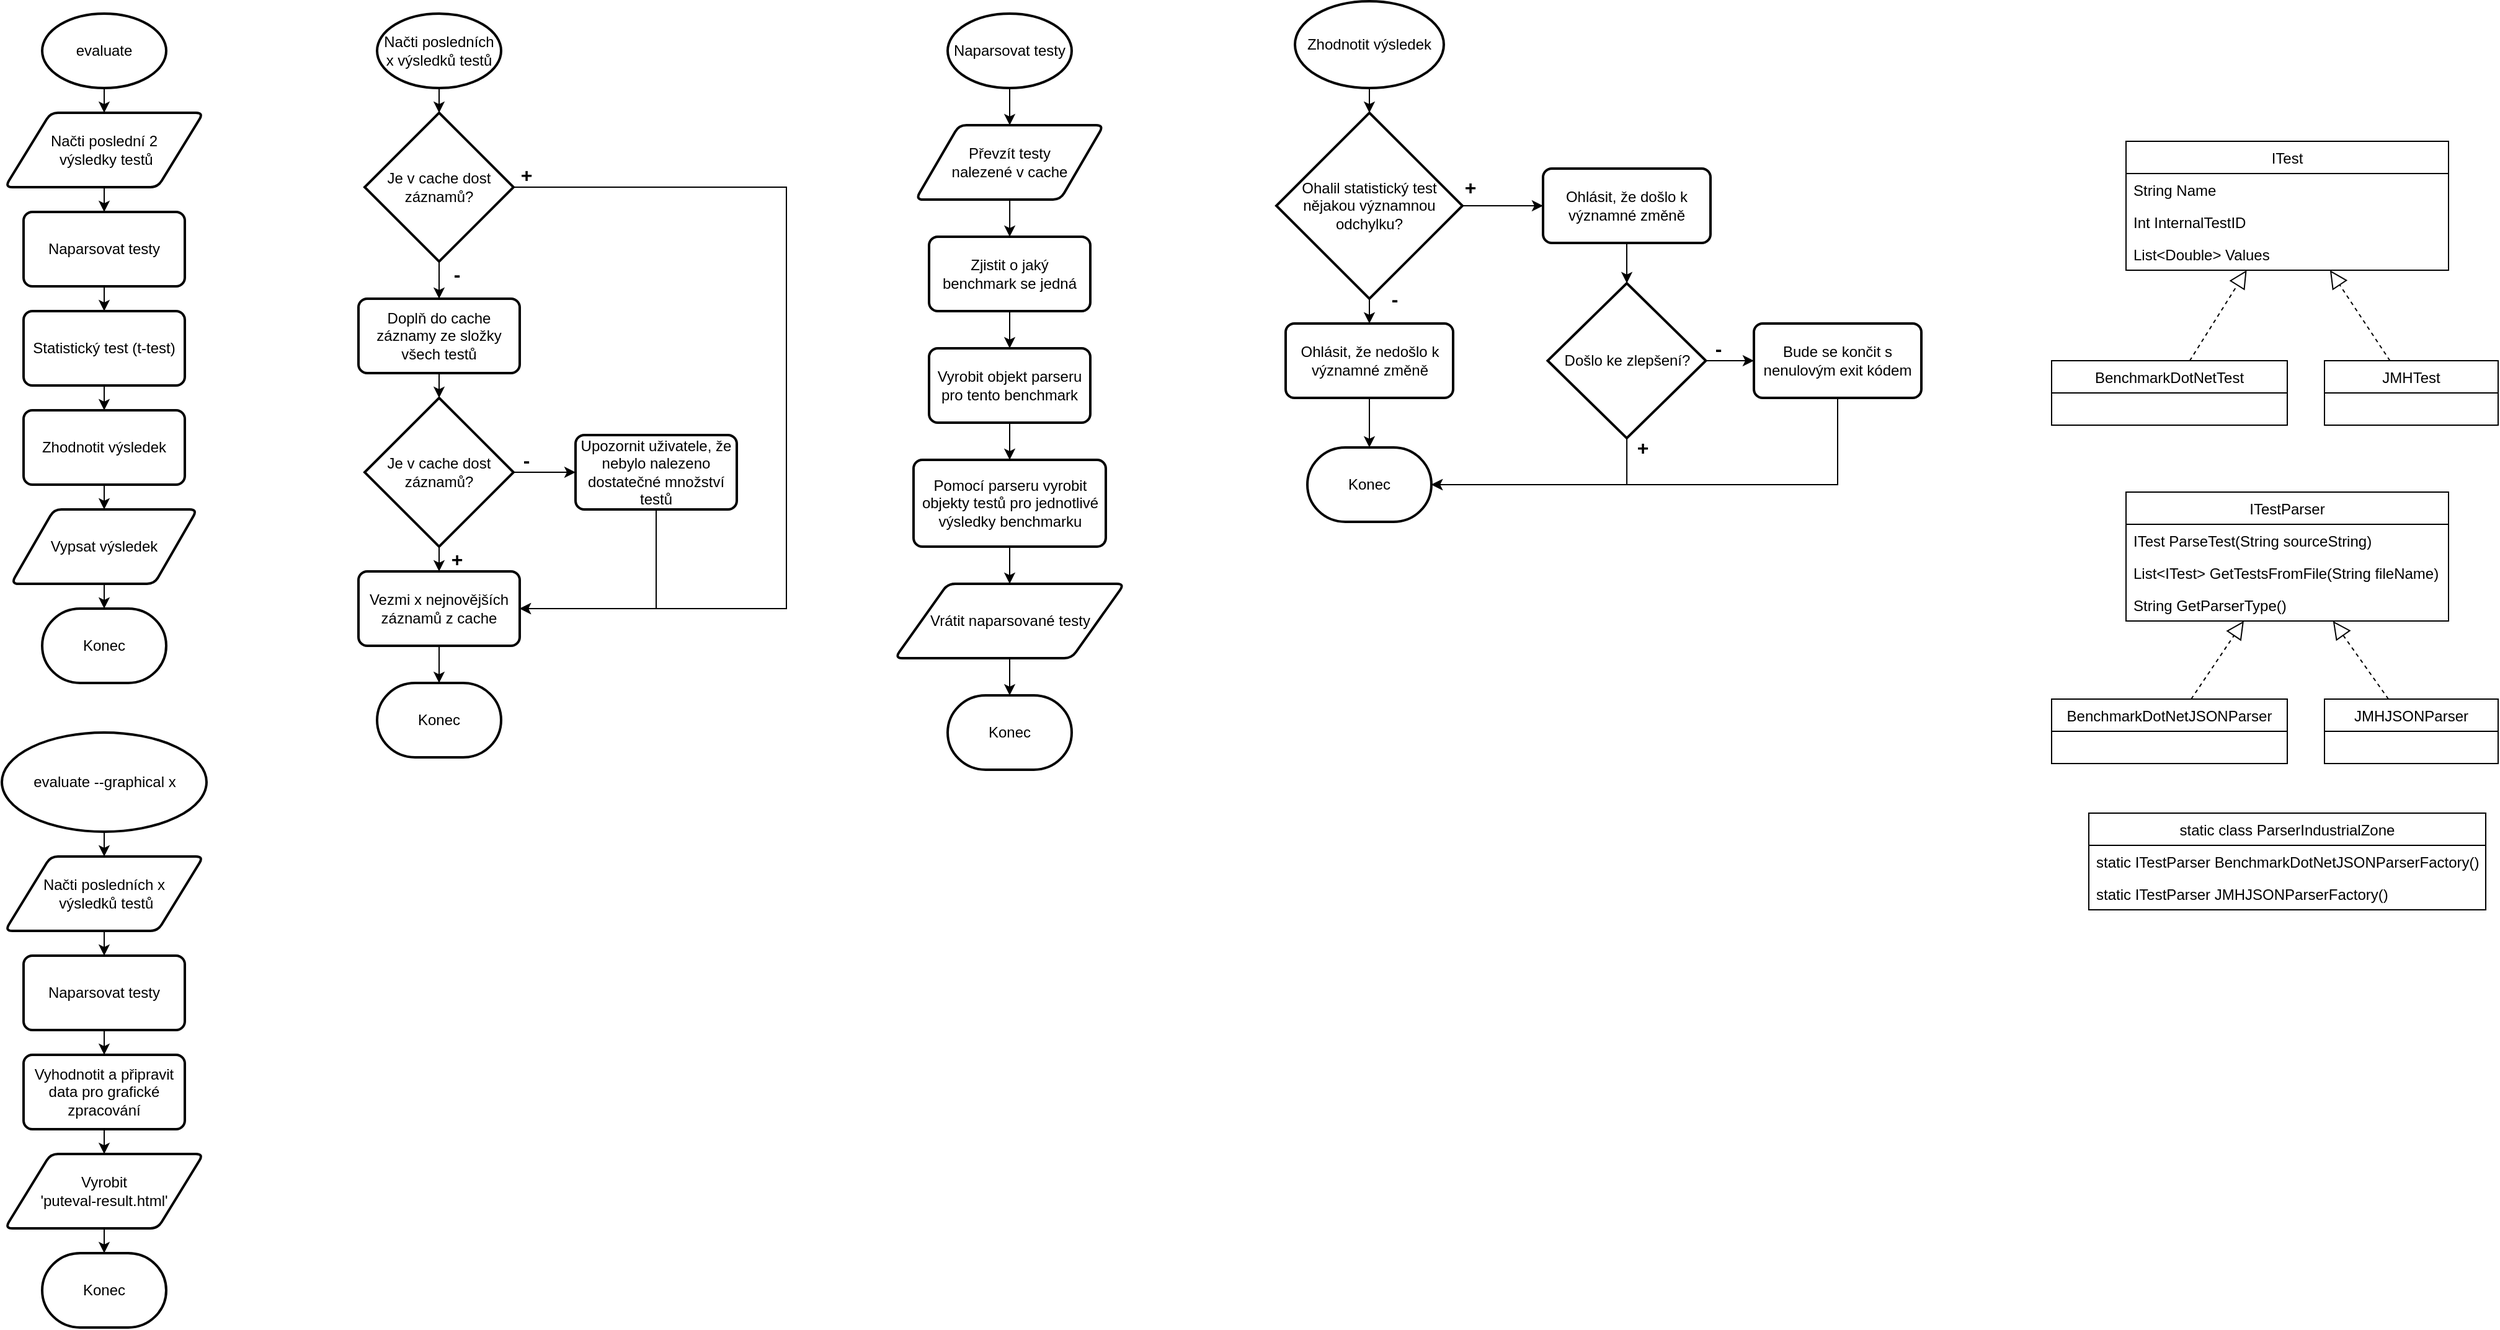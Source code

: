 <mxfile version="13.9.9" type="device"><diagram id="C5RBs43oDa-KdzZeNtuy" name="Page-1"><mxGraphModel dx="1422" dy="822" grid="1" gridSize="10" guides="1" tooltips="1" connect="1" arrows="1" fold="1" page="1" pageScale="1" pageWidth="827" pageHeight="1169" math="0" shadow="0"><root><mxCell id="WIyWlLk6GJQsqaUBKTNV-0"/><mxCell id="WIyWlLk6GJQsqaUBKTNV-1" parent="WIyWlLk6GJQsqaUBKTNV-0"/><mxCell id="ec9dL8fwrYydk1VaPHVb-3" style="edgeStyle=orthogonalEdgeStyle;rounded=0;orthogonalLoop=1;jettySize=auto;html=1;" parent="WIyWlLk6GJQsqaUBKTNV-1" source="ec9dL8fwrYydk1VaPHVb-0" target="ec9dL8fwrYydk1VaPHVb-1" edge="1"><mxGeometry relative="1" as="geometry"/></mxCell><mxCell id="ec9dL8fwrYydk1VaPHVb-0" value="evaluate" style="strokeWidth=2;html=1;shape=mxgraph.flowchart.start_1;whiteSpace=wrap;" parent="WIyWlLk6GJQsqaUBKTNV-1" vertex="1"><mxGeometry x="80" y="30" width="100" height="60" as="geometry"/></mxCell><mxCell id="ec9dL8fwrYydk1VaPHVb-5" style="edgeStyle=orthogonalEdgeStyle;rounded=0;orthogonalLoop=1;jettySize=auto;html=1;" parent="WIyWlLk6GJQsqaUBKTNV-1" source="ec9dL8fwrYydk1VaPHVb-1" target="ec9dL8fwrYydk1VaPHVb-4" edge="1"><mxGeometry relative="1" as="geometry"/></mxCell><mxCell id="ec9dL8fwrYydk1VaPHVb-1" value="Načti poslední 2&lt;br&gt;&amp;nbsp;výsledky testů" style="shape=parallelogram;html=1;strokeWidth=2;perimeter=parallelogramPerimeter;whiteSpace=wrap;rounded=1;arcSize=12;size=0.23;" parent="WIyWlLk6GJQsqaUBKTNV-1" vertex="1"><mxGeometry x="50" y="110" width="160" height="60" as="geometry"/></mxCell><mxCell id="ec9dL8fwrYydk1VaPHVb-7" style="edgeStyle=orthogonalEdgeStyle;rounded=0;orthogonalLoop=1;jettySize=auto;html=1;" parent="WIyWlLk6GJQsqaUBKTNV-1" source="ec9dL8fwrYydk1VaPHVb-4" target="ec9dL8fwrYydk1VaPHVb-6" edge="1"><mxGeometry relative="1" as="geometry"/></mxCell><mxCell id="ec9dL8fwrYydk1VaPHVb-4" value="Naparsovat testy" style="rounded=1;whiteSpace=wrap;html=1;absoluteArcSize=1;arcSize=14;strokeWidth=2;" parent="WIyWlLk6GJQsqaUBKTNV-1" vertex="1"><mxGeometry x="65" y="190" width="130" height="60" as="geometry"/></mxCell><mxCell id="ec9dL8fwrYydk1VaPHVb-9" style="edgeStyle=orthogonalEdgeStyle;rounded=0;orthogonalLoop=1;jettySize=auto;html=1;" parent="WIyWlLk6GJQsqaUBKTNV-1" source="ec9dL8fwrYydk1VaPHVb-6" target="ec9dL8fwrYydk1VaPHVb-8" edge="1"><mxGeometry relative="1" as="geometry"/></mxCell><mxCell id="ec9dL8fwrYydk1VaPHVb-6" value="Statistický test (t-test)" style="rounded=1;whiteSpace=wrap;html=1;absoluteArcSize=1;arcSize=14;strokeWidth=2;" parent="WIyWlLk6GJQsqaUBKTNV-1" vertex="1"><mxGeometry x="65" y="270" width="130" height="60" as="geometry"/></mxCell><mxCell id="ec9dL8fwrYydk1VaPHVb-11" style="edgeStyle=orthogonalEdgeStyle;rounded=0;orthogonalLoop=1;jettySize=auto;html=1;" parent="WIyWlLk6GJQsqaUBKTNV-1" source="ec9dL8fwrYydk1VaPHVb-8" target="ec9dL8fwrYydk1VaPHVb-10" edge="1"><mxGeometry relative="1" as="geometry"/></mxCell><mxCell id="ec9dL8fwrYydk1VaPHVb-8" value="Zhodnotit výsledek" style="rounded=1;whiteSpace=wrap;html=1;absoluteArcSize=1;arcSize=14;strokeWidth=2;" parent="WIyWlLk6GJQsqaUBKTNV-1" vertex="1"><mxGeometry x="65" y="350" width="130" height="60" as="geometry"/></mxCell><mxCell id="ec9dL8fwrYydk1VaPHVb-13" style="edgeStyle=orthogonalEdgeStyle;rounded=0;orthogonalLoop=1;jettySize=auto;html=1;" parent="WIyWlLk6GJQsqaUBKTNV-1" source="ec9dL8fwrYydk1VaPHVb-10" target="ec9dL8fwrYydk1VaPHVb-12" edge="1"><mxGeometry relative="1" as="geometry"/></mxCell><mxCell id="ec9dL8fwrYydk1VaPHVb-10" value="Vypsat výsledek" style="shape=parallelogram;html=1;strokeWidth=2;perimeter=parallelogramPerimeter;whiteSpace=wrap;rounded=1;arcSize=12;size=0.23;" parent="WIyWlLk6GJQsqaUBKTNV-1" vertex="1"><mxGeometry x="55" y="430" width="150" height="60" as="geometry"/></mxCell><mxCell id="ec9dL8fwrYydk1VaPHVb-12" value="Konec" style="strokeWidth=2;html=1;shape=mxgraph.flowchart.terminator;whiteSpace=wrap;" parent="WIyWlLk6GJQsqaUBKTNV-1" vertex="1"><mxGeometry x="80" y="510" width="100" height="60" as="geometry"/></mxCell><mxCell id="ec9dL8fwrYydk1VaPHVb-14" style="edgeStyle=orthogonalEdgeStyle;rounded=0;orthogonalLoop=1;jettySize=auto;html=1;" parent="WIyWlLk6GJQsqaUBKTNV-1" source="ec9dL8fwrYydk1VaPHVb-15" target="ec9dL8fwrYydk1VaPHVb-17" edge="1"><mxGeometry relative="1" as="geometry"/></mxCell><mxCell id="ec9dL8fwrYydk1VaPHVb-15" value="evaluate --graphical x" style="strokeWidth=2;html=1;shape=mxgraph.flowchart.start_1;whiteSpace=wrap;" parent="WIyWlLk6GJQsqaUBKTNV-1" vertex="1"><mxGeometry x="47.5" y="610" width="165" height="80" as="geometry"/></mxCell><mxCell id="ec9dL8fwrYydk1VaPHVb-16" style="edgeStyle=orthogonalEdgeStyle;rounded=0;orthogonalLoop=1;jettySize=auto;html=1;" parent="WIyWlLk6GJQsqaUBKTNV-1" source="ec9dL8fwrYydk1VaPHVb-17" target="ec9dL8fwrYydk1VaPHVb-19" edge="1"><mxGeometry relative="1" as="geometry"/></mxCell><mxCell id="ec9dL8fwrYydk1VaPHVb-17" value="Načti posledních x&lt;br&gt;&amp;nbsp;výsledků testů" style="shape=parallelogram;html=1;strokeWidth=2;perimeter=parallelogramPerimeter;whiteSpace=wrap;rounded=1;arcSize=12;size=0.23;" parent="WIyWlLk6GJQsqaUBKTNV-1" vertex="1"><mxGeometry x="50" y="710" width="160" height="60" as="geometry"/></mxCell><mxCell id="ec9dL8fwrYydk1VaPHVb-27" style="edgeStyle=orthogonalEdgeStyle;rounded=0;orthogonalLoop=1;jettySize=auto;html=1;" parent="WIyWlLk6GJQsqaUBKTNV-1" source="ec9dL8fwrYydk1VaPHVb-19" target="ec9dL8fwrYydk1VaPHVb-23" edge="1"><mxGeometry relative="1" as="geometry"/></mxCell><mxCell id="ec9dL8fwrYydk1VaPHVb-19" value="Naparsovat testy" style="rounded=1;whiteSpace=wrap;html=1;absoluteArcSize=1;arcSize=14;strokeWidth=2;" parent="WIyWlLk6GJQsqaUBKTNV-1" vertex="1"><mxGeometry x="65" y="790" width="130" height="60" as="geometry"/></mxCell><mxCell id="ec9dL8fwrYydk1VaPHVb-22" style="edgeStyle=orthogonalEdgeStyle;rounded=0;orthogonalLoop=1;jettySize=auto;html=1;" parent="WIyWlLk6GJQsqaUBKTNV-1" source="ec9dL8fwrYydk1VaPHVb-23" target="ec9dL8fwrYydk1VaPHVb-25" edge="1"><mxGeometry relative="1" as="geometry"/></mxCell><mxCell id="ec9dL8fwrYydk1VaPHVb-23" value="Vyhodnotit a připravit data pro grafické zpracování" style="rounded=1;whiteSpace=wrap;html=1;absoluteArcSize=1;arcSize=14;strokeWidth=2;" parent="WIyWlLk6GJQsqaUBKTNV-1" vertex="1"><mxGeometry x="65" y="870" width="130" height="60" as="geometry"/></mxCell><mxCell id="ec9dL8fwrYydk1VaPHVb-24" style="edgeStyle=orthogonalEdgeStyle;rounded=0;orthogonalLoop=1;jettySize=auto;html=1;" parent="WIyWlLk6GJQsqaUBKTNV-1" source="ec9dL8fwrYydk1VaPHVb-25" target="ec9dL8fwrYydk1VaPHVb-26" edge="1"><mxGeometry relative="1" as="geometry"/></mxCell><mxCell id="ec9dL8fwrYydk1VaPHVb-25" value="Vyrobit &lt;br&gt;'puteval-result.html'" style="shape=parallelogram;html=1;strokeWidth=2;perimeter=parallelogramPerimeter;whiteSpace=wrap;rounded=1;arcSize=12;size=0.23;" parent="WIyWlLk6GJQsqaUBKTNV-1" vertex="1"><mxGeometry x="50" y="950" width="160" height="60" as="geometry"/></mxCell><mxCell id="ec9dL8fwrYydk1VaPHVb-26" value="Konec" style="strokeWidth=2;html=1;shape=mxgraph.flowchart.terminator;whiteSpace=wrap;" parent="WIyWlLk6GJQsqaUBKTNV-1" vertex="1"><mxGeometry x="80" y="1030" width="100" height="60" as="geometry"/></mxCell><mxCell id="ec9dL8fwrYydk1VaPHVb-42" style="edgeStyle=orthogonalEdgeStyle;rounded=0;orthogonalLoop=1;jettySize=auto;html=1;" parent="WIyWlLk6GJQsqaUBKTNV-1" source="ec9dL8fwrYydk1VaPHVb-28" target="ec9dL8fwrYydk1VaPHVb-33" edge="1"><mxGeometry relative="1" as="geometry"/></mxCell><mxCell id="ec9dL8fwrYydk1VaPHVb-28" value="Načti posledních x výsledků testů" style="strokeWidth=2;html=1;shape=mxgraph.flowchart.start_1;whiteSpace=wrap;" parent="WIyWlLk6GJQsqaUBKTNV-1" vertex="1"><mxGeometry x="350" y="30" width="100" height="60" as="geometry"/></mxCell><mxCell id="ec9dL8fwrYydk1VaPHVb-41" style="edgeStyle=orthogonalEdgeStyle;rounded=0;orthogonalLoop=1;jettySize=auto;html=1;" parent="WIyWlLk6GJQsqaUBKTNV-1" source="ec9dL8fwrYydk1VaPHVb-33" target="ec9dL8fwrYydk1VaPHVb-34" edge="1"><mxGeometry relative="1" as="geometry"/></mxCell><mxCell id="ec9dL8fwrYydk1VaPHVb-46" style="edgeStyle=orthogonalEdgeStyle;rounded=0;orthogonalLoop=1;jettySize=auto;html=1;entryX=1;entryY=0.5;entryDx=0;entryDy=0;" parent="WIyWlLk6GJQsqaUBKTNV-1" source="ec9dL8fwrYydk1VaPHVb-33" target="ec9dL8fwrYydk1VaPHVb-36" edge="1"><mxGeometry relative="1" as="geometry"><Array as="points"><mxPoint x="680" y="170"/><mxPoint x="680" y="510"/></Array></mxGeometry></mxCell><mxCell id="ec9dL8fwrYydk1VaPHVb-33" value="Je v cache dost záznamů?" style="strokeWidth=2;html=1;shape=mxgraph.flowchart.decision;whiteSpace=wrap;" parent="WIyWlLk6GJQsqaUBKTNV-1" vertex="1"><mxGeometry x="340" y="110" width="120" height="120" as="geometry"/></mxCell><mxCell id="ec9dL8fwrYydk1VaPHVb-40" style="edgeStyle=orthogonalEdgeStyle;rounded=0;orthogonalLoop=1;jettySize=auto;html=1;" parent="WIyWlLk6GJQsqaUBKTNV-1" source="ec9dL8fwrYydk1VaPHVb-34" target="ec9dL8fwrYydk1VaPHVb-35" edge="1"><mxGeometry relative="1" as="geometry"/></mxCell><mxCell id="ec9dL8fwrYydk1VaPHVb-34" value="Doplň do cache záznamy ze složky všech testů" style="rounded=1;whiteSpace=wrap;html=1;absoluteArcSize=1;arcSize=14;strokeWidth=2;" parent="WIyWlLk6GJQsqaUBKTNV-1" vertex="1"><mxGeometry x="335" y="260" width="130" height="60" as="geometry"/></mxCell><mxCell id="ec9dL8fwrYydk1VaPHVb-39" style="edgeStyle=orthogonalEdgeStyle;rounded=0;orthogonalLoop=1;jettySize=auto;html=1;" parent="WIyWlLk6GJQsqaUBKTNV-1" source="ec9dL8fwrYydk1VaPHVb-35" target="ec9dL8fwrYydk1VaPHVb-36" edge="1"><mxGeometry relative="1" as="geometry"/></mxCell><mxCell id="ec9dL8fwrYydk1VaPHVb-44" style="edgeStyle=orthogonalEdgeStyle;rounded=0;orthogonalLoop=1;jettySize=auto;html=1;" parent="WIyWlLk6GJQsqaUBKTNV-1" source="ec9dL8fwrYydk1VaPHVb-35" target="ec9dL8fwrYydk1VaPHVb-43" edge="1"><mxGeometry relative="1" as="geometry"/></mxCell><mxCell id="ec9dL8fwrYydk1VaPHVb-35" value="Je v cache dost záznamů?" style="strokeWidth=2;html=1;shape=mxgraph.flowchart.decision;whiteSpace=wrap;" parent="WIyWlLk6GJQsqaUBKTNV-1" vertex="1"><mxGeometry x="340" y="340" width="120" height="120" as="geometry"/></mxCell><mxCell id="ec9dL8fwrYydk1VaPHVb-38" style="edgeStyle=orthogonalEdgeStyle;rounded=0;orthogonalLoop=1;jettySize=auto;html=1;" parent="WIyWlLk6GJQsqaUBKTNV-1" source="ec9dL8fwrYydk1VaPHVb-36" target="ec9dL8fwrYydk1VaPHVb-37" edge="1"><mxGeometry relative="1" as="geometry"/></mxCell><mxCell id="ec9dL8fwrYydk1VaPHVb-36" value="Vezmi x nejnovějších záznamů z cache" style="rounded=1;whiteSpace=wrap;html=1;absoluteArcSize=1;arcSize=14;strokeWidth=2;" parent="WIyWlLk6GJQsqaUBKTNV-1" vertex="1"><mxGeometry x="335" y="480" width="130" height="60" as="geometry"/></mxCell><mxCell id="ec9dL8fwrYydk1VaPHVb-37" value="Konec" style="strokeWidth=2;html=1;shape=mxgraph.flowchart.terminator;whiteSpace=wrap;" parent="WIyWlLk6GJQsqaUBKTNV-1" vertex="1"><mxGeometry x="350" y="570" width="100" height="60" as="geometry"/></mxCell><mxCell id="ec9dL8fwrYydk1VaPHVb-45" style="edgeStyle=orthogonalEdgeStyle;rounded=0;orthogonalLoop=1;jettySize=auto;html=1;entryX=1;entryY=0.5;entryDx=0;entryDy=0;" parent="WIyWlLk6GJQsqaUBKTNV-1" source="ec9dL8fwrYydk1VaPHVb-43" target="ec9dL8fwrYydk1VaPHVb-36" edge="1"><mxGeometry relative="1" as="geometry"><Array as="points"><mxPoint x="575" y="510"/></Array></mxGeometry></mxCell><mxCell id="ec9dL8fwrYydk1VaPHVb-43" value="Upozornit uživatele, že nebylo nalezeno dostatečné množství testů" style="rounded=1;whiteSpace=wrap;html=1;absoluteArcSize=1;arcSize=14;strokeWidth=2;" parent="WIyWlLk6GJQsqaUBKTNV-1" vertex="1"><mxGeometry x="510" y="370" width="130" height="60" as="geometry"/></mxCell><mxCell id="ec9dL8fwrYydk1VaPHVb-47" value="+" style="text;html=1;align=center;verticalAlign=middle;resizable=0;points=[];autosize=1;fontStyle=1;fontSize=16;" parent="WIyWlLk6GJQsqaUBKTNV-1" vertex="1"><mxGeometry x="460" y="150" width="20" height="20" as="geometry"/></mxCell><mxCell id="ec9dL8fwrYydk1VaPHVb-48" value="+" style="text;html=1;align=center;verticalAlign=middle;resizable=0;points=[];autosize=1;fontStyle=1;fontSize=16;" parent="WIyWlLk6GJQsqaUBKTNV-1" vertex="1"><mxGeometry x="404" y="460" width="20" height="20" as="geometry"/></mxCell><mxCell id="ec9dL8fwrYydk1VaPHVb-49" value="-" style="text;html=1;align=center;verticalAlign=middle;resizable=0;points=[];autosize=1;fontStyle=1;fontSize=16;" parent="WIyWlLk6GJQsqaUBKTNV-1" vertex="1"><mxGeometry x="460" y="380" width="20" height="20" as="geometry"/></mxCell><mxCell id="ec9dL8fwrYydk1VaPHVb-50" value="-" style="text;html=1;align=center;verticalAlign=middle;resizable=0;points=[];autosize=1;fontStyle=1;fontSize=16;" parent="WIyWlLk6GJQsqaUBKTNV-1" vertex="1"><mxGeometry x="404" y="230" width="20" height="20" as="geometry"/></mxCell><mxCell id="ec9dL8fwrYydk1VaPHVb-54" style="edgeStyle=orthogonalEdgeStyle;rounded=0;orthogonalLoop=1;jettySize=auto;html=1;fontSize=12;" parent="WIyWlLk6GJQsqaUBKTNV-1" source="ec9dL8fwrYydk1VaPHVb-51" target="ec9dL8fwrYydk1VaPHVb-52" edge="1"><mxGeometry relative="1" as="geometry"/></mxCell><mxCell id="ec9dL8fwrYydk1VaPHVb-51" value="Naparsovat testy" style="strokeWidth=2;html=1;shape=mxgraph.flowchart.start_1;whiteSpace=wrap;fontSize=12;" parent="WIyWlLk6GJQsqaUBKTNV-1" vertex="1"><mxGeometry x="810" y="30" width="100" height="60" as="geometry"/></mxCell><mxCell id="ec9dL8fwrYydk1VaPHVb-59" style="edgeStyle=orthogonalEdgeStyle;rounded=0;orthogonalLoop=1;jettySize=auto;html=1;fontSize=12;" parent="WIyWlLk6GJQsqaUBKTNV-1" source="ec9dL8fwrYydk1VaPHVb-52" target="ec9dL8fwrYydk1VaPHVb-55" edge="1"><mxGeometry relative="1" as="geometry"/></mxCell><mxCell id="ec9dL8fwrYydk1VaPHVb-52" value="Převzít testy &lt;br&gt;nalezené v cache" style="shape=parallelogram;html=1;strokeWidth=2;perimeter=parallelogramPerimeter;whiteSpace=wrap;rounded=1;arcSize=12;size=0.23;fontSize=12;" parent="WIyWlLk6GJQsqaUBKTNV-1" vertex="1"><mxGeometry x="784.25" y="120" width="151.5" height="60" as="geometry"/></mxCell><mxCell id="ec9dL8fwrYydk1VaPHVb-60" style="edgeStyle=orthogonalEdgeStyle;rounded=0;orthogonalLoop=1;jettySize=auto;html=1;fontSize=12;" parent="WIyWlLk6GJQsqaUBKTNV-1" source="ec9dL8fwrYydk1VaPHVb-55" target="ec9dL8fwrYydk1VaPHVb-57" edge="1"><mxGeometry relative="1" as="geometry"/></mxCell><mxCell id="ec9dL8fwrYydk1VaPHVb-55" value="Zjistit o jaký &lt;br&gt;benchmark se jedná" style="rounded=1;whiteSpace=wrap;html=1;absoluteArcSize=1;arcSize=14;strokeWidth=2;fontSize=12;" parent="WIyWlLk6GJQsqaUBKTNV-1" vertex="1"><mxGeometry x="795" y="210" width="130" height="60" as="geometry"/></mxCell><mxCell id="ec9dL8fwrYydk1VaPHVb-61" style="edgeStyle=orthogonalEdgeStyle;rounded=0;orthogonalLoop=1;jettySize=auto;html=1;fontSize=12;" parent="WIyWlLk6GJQsqaUBKTNV-1" source="ec9dL8fwrYydk1VaPHVb-57" target="ec9dL8fwrYydk1VaPHVb-58" edge="1"><mxGeometry relative="1" as="geometry"/></mxCell><mxCell id="ec9dL8fwrYydk1VaPHVb-57" value="Vyrobit objekt parseru pro tento benchmark" style="rounded=1;whiteSpace=wrap;html=1;absoluteArcSize=1;arcSize=14;strokeWidth=2;fontSize=12;" parent="WIyWlLk6GJQsqaUBKTNV-1" vertex="1"><mxGeometry x="795" y="300" width="130" height="60" as="geometry"/></mxCell><mxCell id="ec9dL8fwrYydk1VaPHVb-63" style="edgeStyle=orthogonalEdgeStyle;rounded=0;orthogonalLoop=1;jettySize=auto;html=1;fontSize=12;" parent="WIyWlLk6GJQsqaUBKTNV-1" source="ec9dL8fwrYydk1VaPHVb-58" target="ec9dL8fwrYydk1VaPHVb-62" edge="1"><mxGeometry relative="1" as="geometry"/></mxCell><mxCell id="ec9dL8fwrYydk1VaPHVb-58" value="Pomocí parseru vyrobit objekty testů pro jednotlivé výsledky benchmarku" style="rounded=1;whiteSpace=wrap;html=1;absoluteArcSize=1;arcSize=14;strokeWidth=2;fontSize=12;" parent="WIyWlLk6GJQsqaUBKTNV-1" vertex="1"><mxGeometry x="782.5" y="390" width="155" height="70" as="geometry"/></mxCell><mxCell id="ec9dL8fwrYydk1VaPHVb-65" style="edgeStyle=orthogonalEdgeStyle;rounded=0;orthogonalLoop=1;jettySize=auto;html=1;fontSize=12;" parent="WIyWlLk6GJQsqaUBKTNV-1" source="ec9dL8fwrYydk1VaPHVb-62" target="ec9dL8fwrYydk1VaPHVb-64" edge="1"><mxGeometry relative="1" as="geometry"/></mxCell><mxCell id="ec9dL8fwrYydk1VaPHVb-62" value="Vrátit naparsované testy" style="shape=parallelogram;html=1;strokeWidth=2;perimeter=parallelogramPerimeter;whiteSpace=wrap;rounded=1;arcSize=12;size=0.23;fontSize=12;" parent="WIyWlLk6GJQsqaUBKTNV-1" vertex="1"><mxGeometry x="767.5" y="490" width="185" height="60" as="geometry"/></mxCell><mxCell id="ec9dL8fwrYydk1VaPHVb-64" value="Konec" style="strokeWidth=2;html=1;shape=mxgraph.flowchart.terminator;whiteSpace=wrap;fontSize=12;" parent="WIyWlLk6GJQsqaUBKTNV-1" vertex="1"><mxGeometry x="810" y="580" width="100" height="60" as="geometry"/></mxCell><mxCell id="ec9dL8fwrYydk1VaPHVb-68" style="edgeStyle=orthogonalEdgeStyle;rounded=0;orthogonalLoop=1;jettySize=auto;html=1;fontSize=12;" parent="WIyWlLk6GJQsqaUBKTNV-1" source="ec9dL8fwrYydk1VaPHVb-66" target="ec9dL8fwrYydk1VaPHVb-67" edge="1"><mxGeometry relative="1" as="geometry"/></mxCell><mxCell id="ec9dL8fwrYydk1VaPHVb-66" value="Zhodnotit výsledek" style="strokeWidth=2;html=1;shape=mxgraph.flowchart.start_1;whiteSpace=wrap;fontSize=12;" parent="WIyWlLk6GJQsqaUBKTNV-1" vertex="1"><mxGeometry x="1090" y="20" width="120" height="70" as="geometry"/></mxCell><mxCell id="ec9dL8fwrYydk1VaPHVb-70" style="edgeStyle=orthogonalEdgeStyle;rounded=0;orthogonalLoop=1;jettySize=auto;html=1;fontSize=12;" parent="WIyWlLk6GJQsqaUBKTNV-1" source="ec9dL8fwrYydk1VaPHVb-67" target="ec9dL8fwrYydk1VaPHVb-69" edge="1"><mxGeometry relative="1" as="geometry"/></mxCell><mxCell id="ec9dL8fwrYydk1VaPHVb-77" style="edgeStyle=orthogonalEdgeStyle;rounded=0;orthogonalLoop=1;jettySize=auto;html=1;fontSize=12;" parent="WIyWlLk6GJQsqaUBKTNV-1" source="ec9dL8fwrYydk1VaPHVb-67" target="ec9dL8fwrYydk1VaPHVb-74" edge="1"><mxGeometry relative="1" as="geometry"/></mxCell><mxCell id="ec9dL8fwrYydk1VaPHVb-67" value="Ohalil statistický test &lt;br&gt;nějakou významnou odchylku?" style="strokeWidth=2;html=1;shape=mxgraph.flowchart.decision;whiteSpace=wrap;fontSize=12;" parent="WIyWlLk6GJQsqaUBKTNV-1" vertex="1"><mxGeometry x="1075" y="110" width="150" height="150" as="geometry"/></mxCell><mxCell id="ec9dL8fwrYydk1VaPHVb-83" style="edgeStyle=orthogonalEdgeStyle;rounded=0;orthogonalLoop=1;jettySize=auto;html=1;fontSize=12;" parent="WIyWlLk6GJQsqaUBKTNV-1" source="ec9dL8fwrYydk1VaPHVb-69" target="ec9dL8fwrYydk1VaPHVb-81" edge="1"><mxGeometry relative="1" as="geometry"/></mxCell><mxCell id="ec9dL8fwrYydk1VaPHVb-69" value="Ohlásit, že nedošlo k významné změně" style="rounded=1;whiteSpace=wrap;html=1;absoluteArcSize=1;arcSize=14;strokeWidth=2;fontSize=12;" parent="WIyWlLk6GJQsqaUBKTNV-1" vertex="1"><mxGeometry x="1082.5" y="280" width="135" height="60" as="geometry"/></mxCell><mxCell id="ec9dL8fwrYydk1VaPHVb-79" style="edgeStyle=orthogonalEdgeStyle;rounded=0;orthogonalLoop=1;jettySize=auto;html=1;fontSize=12;" parent="WIyWlLk6GJQsqaUBKTNV-1" source="ec9dL8fwrYydk1VaPHVb-73" target="ec9dL8fwrYydk1VaPHVb-78" edge="1"><mxGeometry relative="1" as="geometry"/></mxCell><mxCell id="ec9dL8fwrYydk1VaPHVb-92" style="edgeStyle=orthogonalEdgeStyle;rounded=0;orthogonalLoop=1;jettySize=auto;html=1;entryX=1;entryY=0.5;entryDx=0;entryDy=0;entryPerimeter=0;fontSize=12;" parent="WIyWlLk6GJQsqaUBKTNV-1" source="ec9dL8fwrYydk1VaPHVb-73" target="ec9dL8fwrYydk1VaPHVb-81" edge="1"><mxGeometry relative="1" as="geometry"><Array as="points"><mxPoint x="1358" y="410"/></Array></mxGeometry></mxCell><mxCell id="ec9dL8fwrYydk1VaPHVb-73" value="Došlo ke zlepšení?" style="strokeWidth=2;html=1;shape=mxgraph.flowchart.decision;whiteSpace=wrap;fontSize=12;" parent="WIyWlLk6GJQsqaUBKTNV-1" vertex="1"><mxGeometry x="1293.75" y="247.5" width="127.5" height="125" as="geometry"/></mxCell><mxCell id="ec9dL8fwrYydk1VaPHVb-75" style="edgeStyle=orthogonalEdgeStyle;rounded=0;orthogonalLoop=1;jettySize=auto;html=1;fontSize=12;" parent="WIyWlLk6GJQsqaUBKTNV-1" source="ec9dL8fwrYydk1VaPHVb-74" target="ec9dL8fwrYydk1VaPHVb-73" edge="1"><mxGeometry relative="1" as="geometry"/></mxCell><mxCell id="ec9dL8fwrYydk1VaPHVb-74" value="Ohlásit, že došlo k významné změně" style="rounded=1;whiteSpace=wrap;html=1;absoluteArcSize=1;arcSize=14;strokeWidth=2;fontSize=12;" parent="WIyWlLk6GJQsqaUBKTNV-1" vertex="1"><mxGeometry x="1290" y="155" width="135" height="60" as="geometry"/></mxCell><mxCell id="ec9dL8fwrYydk1VaPHVb-86" style="edgeStyle=orthogonalEdgeStyle;rounded=0;orthogonalLoop=1;jettySize=auto;html=1;entryX=1;entryY=0.5;entryDx=0;entryDy=0;entryPerimeter=0;fontSize=12;" parent="WIyWlLk6GJQsqaUBKTNV-1" source="ec9dL8fwrYydk1VaPHVb-78" target="ec9dL8fwrYydk1VaPHVb-81" edge="1"><mxGeometry relative="1" as="geometry"><Array as="points"><mxPoint x="1527" y="410"/></Array></mxGeometry></mxCell><mxCell id="ec9dL8fwrYydk1VaPHVb-78" value="Bude se končit s nenulovým exit kódem" style="rounded=1;whiteSpace=wrap;html=1;absoluteArcSize=1;arcSize=14;strokeWidth=2;fontSize=12;" parent="WIyWlLk6GJQsqaUBKTNV-1" vertex="1"><mxGeometry x="1460" y="280" width="135" height="60" as="geometry"/></mxCell><mxCell id="ec9dL8fwrYydk1VaPHVb-81" value="Konec" style="strokeWidth=2;html=1;shape=mxgraph.flowchart.terminator;whiteSpace=wrap;fontSize=12;" parent="WIyWlLk6GJQsqaUBKTNV-1" vertex="1"><mxGeometry x="1100" y="380" width="100" height="60" as="geometry"/></mxCell><mxCell id="ec9dL8fwrYydk1VaPHVb-87" value="-" style="text;html=1;align=center;verticalAlign=middle;resizable=0;points=[];autosize=1;fontStyle=1;fontSize=16;" parent="WIyWlLk6GJQsqaUBKTNV-1" vertex="1"><mxGeometry x="1421.25" y="290" width="20" height="20" as="geometry"/></mxCell><mxCell id="ec9dL8fwrYydk1VaPHVb-88" value="-" style="text;html=1;align=center;verticalAlign=middle;resizable=0;points=[];autosize=1;fontStyle=1;fontSize=16;" parent="WIyWlLk6GJQsqaUBKTNV-1" vertex="1"><mxGeometry x="1160" y="250" width="20" height="20" as="geometry"/></mxCell><mxCell id="ec9dL8fwrYydk1VaPHVb-89" value="+" style="text;html=1;align=center;verticalAlign=middle;resizable=0;points=[];autosize=1;fontStyle=1;fontSize=16;" parent="WIyWlLk6GJQsqaUBKTNV-1" vertex="1"><mxGeometry x="1221" y="160" width="20" height="20" as="geometry"/></mxCell><mxCell id="ec9dL8fwrYydk1VaPHVb-90" value="+" style="text;html=1;align=center;verticalAlign=middle;resizable=0;points=[];autosize=1;fontStyle=1;fontSize=16;" parent="WIyWlLk6GJQsqaUBKTNV-1" vertex="1"><mxGeometry x="1360" y="370" width="20" height="20" as="geometry"/></mxCell><mxCell id="FFTOGalhFC9oD1klhTnT-0" value="ITest" style="swimlane;fontStyle=0;childLayout=stackLayout;horizontal=1;startSize=26;fillColor=none;horizontalStack=0;resizeParent=1;resizeParentMax=0;resizeLast=0;collapsible=1;marginBottom=0;" vertex="1" parent="WIyWlLk6GJQsqaUBKTNV-1"><mxGeometry x="1760" y="133" width="260" height="104" as="geometry"/></mxCell><mxCell id="FFTOGalhFC9oD1klhTnT-1" value="String Name" style="text;strokeColor=none;fillColor=none;align=left;verticalAlign=top;spacingLeft=4;spacingRight=4;overflow=hidden;rotatable=0;points=[[0,0.5],[1,0.5]];portConstraint=eastwest;" vertex="1" parent="FFTOGalhFC9oD1klhTnT-0"><mxGeometry y="26" width="260" height="26" as="geometry"/></mxCell><mxCell id="FFTOGalhFC9oD1klhTnT-2" value="Int InternalTestID" style="text;strokeColor=none;fillColor=none;align=left;verticalAlign=top;spacingLeft=4;spacingRight=4;overflow=hidden;rotatable=0;points=[[0,0.5],[1,0.5]];portConstraint=eastwest;" vertex="1" parent="FFTOGalhFC9oD1klhTnT-0"><mxGeometry y="52" width="260" height="26" as="geometry"/></mxCell><mxCell id="FFTOGalhFC9oD1klhTnT-3" value="List&lt;Double&gt; Values" style="text;strokeColor=none;fillColor=none;align=left;verticalAlign=top;spacingLeft=4;spacingRight=4;overflow=hidden;rotatable=0;points=[[0,0.5],[1,0.5]];portConstraint=eastwest;" vertex="1" parent="FFTOGalhFC9oD1klhTnT-0"><mxGeometry y="78" width="260" height="26" as="geometry"/></mxCell><mxCell id="FFTOGalhFC9oD1klhTnT-9" value="JMHTest" style="swimlane;fontStyle=0;childLayout=stackLayout;horizontal=1;startSize=26;fillColor=none;horizontalStack=0;resizeParent=1;resizeParentMax=0;resizeLast=0;collapsible=1;marginBottom=0;" vertex="1" parent="WIyWlLk6GJQsqaUBKTNV-1"><mxGeometry x="1920" y="310" width="140" height="52" as="geometry"/></mxCell><mxCell id="FFTOGalhFC9oD1klhTnT-13" value="BenchmarkDotNetTest" style="swimlane;fontStyle=0;childLayout=stackLayout;horizontal=1;startSize=26;fillColor=none;horizontalStack=0;resizeParent=1;resizeParentMax=0;resizeLast=0;collapsible=1;marginBottom=0;" vertex="1" parent="WIyWlLk6GJQsqaUBKTNV-1"><mxGeometry x="1700" y="310" width="190" height="52" as="geometry"/></mxCell><mxCell id="FFTOGalhFC9oD1klhTnT-17" value="" style="endArrow=block;dashed=1;endFill=0;endSize=12;html=1;" edge="1" parent="WIyWlLk6GJQsqaUBKTNV-1" source="FFTOGalhFC9oD1klhTnT-9" target="FFTOGalhFC9oD1klhTnT-0"><mxGeometry width="160" relative="1" as="geometry"><mxPoint x="2010" y="398" as="sourcePoint"/><mxPoint x="2170" y="398" as="targetPoint"/></mxGeometry></mxCell><mxCell id="FFTOGalhFC9oD1klhTnT-18" value="" style="endArrow=block;dashed=1;endFill=0;endSize=12;html=1;" edge="1" parent="WIyWlLk6GJQsqaUBKTNV-1" source="FFTOGalhFC9oD1klhTnT-13" target="FFTOGalhFC9oD1klhTnT-0"><mxGeometry width="160" relative="1" as="geometry"><mxPoint x="2100" y="358.0" as="sourcePoint"/><mxPoint x="1960" y="254.667" as="targetPoint"/></mxGeometry></mxCell><mxCell id="FFTOGalhFC9oD1klhTnT-19" value="ITestParser" style="swimlane;fontStyle=0;childLayout=stackLayout;horizontal=1;startSize=26;fillColor=none;horizontalStack=0;resizeParent=1;resizeParentMax=0;resizeLast=0;collapsible=1;marginBottom=0;" vertex="1" parent="WIyWlLk6GJQsqaUBKTNV-1"><mxGeometry x="1760" y="416" width="260" height="104" as="geometry"/></mxCell><mxCell id="FFTOGalhFC9oD1klhTnT-20" value="ITest ParseTest(String sourceString)" style="text;strokeColor=none;fillColor=none;align=left;verticalAlign=top;spacingLeft=4;spacingRight=4;overflow=hidden;rotatable=0;points=[[0,0.5],[1,0.5]];portConstraint=eastwest;" vertex="1" parent="FFTOGalhFC9oD1klhTnT-19"><mxGeometry y="26" width="260" height="26" as="geometry"/></mxCell><mxCell id="FFTOGalhFC9oD1klhTnT-21" value="List&lt;ITest&gt; GetTestsFromFile(String fileName)" style="text;strokeColor=none;fillColor=none;align=left;verticalAlign=top;spacingLeft=4;spacingRight=4;overflow=hidden;rotatable=0;points=[[0,0.5],[1,0.5]];portConstraint=eastwest;" vertex="1" parent="FFTOGalhFC9oD1klhTnT-19"><mxGeometry y="52" width="260" height="26" as="geometry"/></mxCell><mxCell id="FFTOGalhFC9oD1klhTnT-22" value="String GetParserType()" style="text;strokeColor=none;fillColor=none;align=left;verticalAlign=top;spacingLeft=4;spacingRight=4;overflow=hidden;rotatable=0;points=[[0,0.5],[1,0.5]];portConstraint=eastwest;" vertex="1" parent="FFTOGalhFC9oD1klhTnT-19"><mxGeometry y="78" width="260" height="26" as="geometry"/></mxCell><mxCell id="FFTOGalhFC9oD1klhTnT-23" value="BenchmarkDotNetJSONParser" style="swimlane;fontStyle=0;childLayout=stackLayout;horizontal=1;startSize=26;fillColor=none;horizontalStack=0;resizeParent=1;resizeParentMax=0;resizeLast=0;collapsible=1;marginBottom=0;" vertex="1" parent="WIyWlLk6GJQsqaUBKTNV-1"><mxGeometry x="1700" y="583" width="190" height="52" as="geometry"/></mxCell><mxCell id="FFTOGalhFC9oD1klhTnT-27" value="JMHJSONParser" style="swimlane;fontStyle=0;childLayout=stackLayout;horizontal=1;startSize=26;fillColor=none;horizontalStack=0;resizeParent=1;resizeParentMax=0;resizeLast=0;collapsible=1;marginBottom=0;" vertex="1" parent="WIyWlLk6GJQsqaUBKTNV-1"><mxGeometry x="1920" y="583" width="140" height="52" as="geometry"/></mxCell><mxCell id="FFTOGalhFC9oD1klhTnT-28" value="" style="endArrow=block;dashed=1;endFill=0;endSize=12;html=1;" edge="1" parent="WIyWlLk6GJQsqaUBKTNV-1" source="FFTOGalhFC9oD1klhTnT-23" target="FFTOGalhFC9oD1klhTnT-19"><mxGeometry width="160" relative="1" as="geometry"><mxPoint x="1561.06" y="603.0" as="sourcePoint"/><mxPoint x="1507.881" y="530" as="targetPoint"/></mxGeometry></mxCell><mxCell id="FFTOGalhFC9oD1klhTnT-29" value="" style="endArrow=block;dashed=1;endFill=0;endSize=12;html=1;" edge="1" parent="WIyWlLk6GJQsqaUBKTNV-1" source="FFTOGalhFC9oD1klhTnT-27" target="FFTOGalhFC9oD1klhTnT-19"><mxGeometry width="160" relative="1" as="geometry"><mxPoint x="1818.44" y="593.0" as="sourcePoint"/><mxPoint x="1863.121" y="530" as="targetPoint"/></mxGeometry></mxCell><mxCell id="FFTOGalhFC9oD1klhTnT-30" value="static class ParserIndustrialZone" style="swimlane;fontStyle=0;childLayout=stackLayout;horizontal=1;startSize=26;fillColor=none;horizontalStack=0;resizeParent=1;resizeParentMax=0;resizeLast=0;collapsible=1;marginBottom=0;" vertex="1" parent="WIyWlLk6GJQsqaUBKTNV-1"><mxGeometry x="1730" y="675" width="320" height="78" as="geometry"/></mxCell><mxCell id="FFTOGalhFC9oD1klhTnT-31" value="static ITestParser BenchmarkDotNetJSONParserFactory()" style="text;strokeColor=none;fillColor=none;align=left;verticalAlign=top;spacingLeft=4;spacingRight=4;overflow=hidden;rotatable=0;points=[[0,0.5],[1,0.5]];portConstraint=eastwest;" vertex="1" parent="FFTOGalhFC9oD1klhTnT-30"><mxGeometry y="26" width="320" height="26" as="geometry"/></mxCell><mxCell id="FFTOGalhFC9oD1klhTnT-32" value="static ITestParser JMHJSONParserFactory()" style="text;strokeColor=none;fillColor=none;align=left;verticalAlign=top;spacingLeft=4;spacingRight=4;overflow=hidden;rotatable=0;points=[[0,0.5],[1,0.5]];portConstraint=eastwest;" vertex="1" parent="FFTOGalhFC9oD1klhTnT-30"><mxGeometry y="52" width="320" height="26" as="geometry"/></mxCell></root></mxGraphModel></diagram></mxfile>